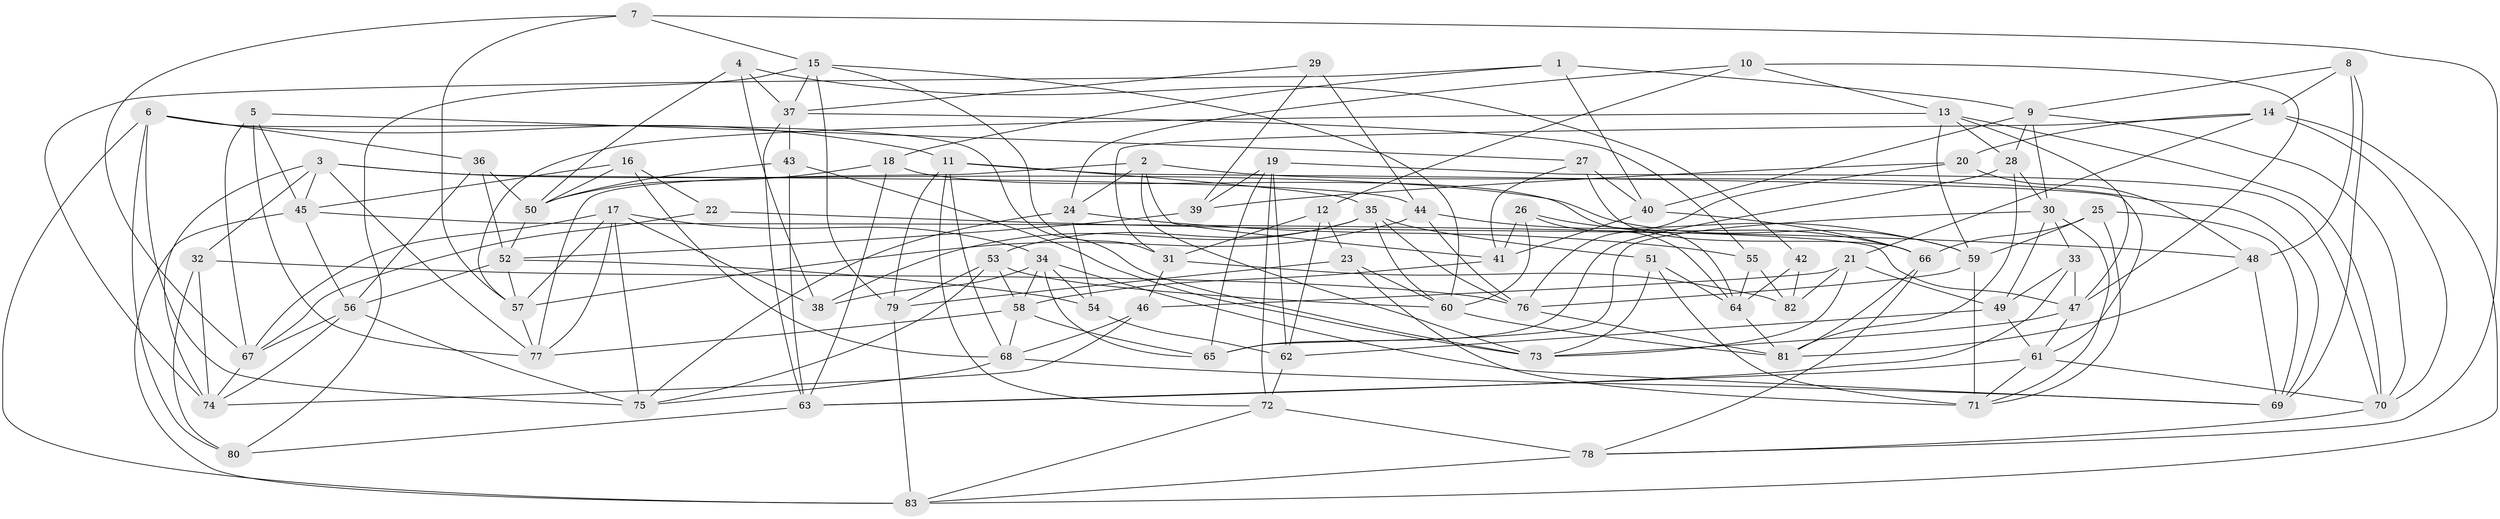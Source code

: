// original degree distribution, {4: 1.0}
// Generated by graph-tools (version 1.1) at 2025/38/03/04/25 23:38:06]
// undirected, 83 vertices, 210 edges
graph export_dot {
  node [color=gray90,style=filled];
  1;
  2;
  3;
  4;
  5;
  6;
  7;
  8;
  9;
  10;
  11;
  12;
  13;
  14;
  15;
  16;
  17;
  18;
  19;
  20;
  21;
  22;
  23;
  24;
  25;
  26;
  27;
  28;
  29;
  30;
  31;
  32;
  33;
  34;
  35;
  36;
  37;
  38;
  39;
  40;
  41;
  42;
  43;
  44;
  45;
  46;
  47;
  48;
  49;
  50;
  51;
  52;
  53;
  54;
  55;
  56;
  57;
  58;
  59;
  60;
  61;
  62;
  63;
  64;
  65;
  66;
  67;
  68;
  69;
  70;
  71;
  72;
  73;
  74;
  75;
  76;
  77;
  78;
  79;
  80;
  81;
  82;
  83;
  1 -- 9 [weight=1.0];
  1 -- 18 [weight=1.0];
  1 -- 40 [weight=1.0];
  1 -- 74 [weight=1.0];
  2 -- 24 [weight=2.0];
  2 -- 41 [weight=1.0];
  2 -- 69 [weight=1.0];
  2 -- 73 [weight=1.0];
  2 -- 77 [weight=1.0];
  3 -- 32 [weight=1.0];
  3 -- 44 [weight=1.0];
  3 -- 45 [weight=1.0];
  3 -- 59 [weight=1.0];
  3 -- 74 [weight=1.0];
  3 -- 77 [weight=1.0];
  4 -- 37 [weight=1.0];
  4 -- 38 [weight=1.0];
  4 -- 42 [weight=1.0];
  4 -- 50 [weight=1.0];
  5 -- 27 [weight=1.0];
  5 -- 45 [weight=1.0];
  5 -- 67 [weight=1.0];
  5 -- 77 [weight=1.0];
  6 -- 11 [weight=1.0];
  6 -- 36 [weight=1.0];
  6 -- 73 [weight=1.0];
  6 -- 75 [weight=1.0];
  6 -- 80 [weight=1.0];
  6 -- 83 [weight=1.0];
  7 -- 15 [weight=1.0];
  7 -- 57 [weight=1.0];
  7 -- 67 [weight=1.0];
  7 -- 78 [weight=1.0];
  8 -- 9 [weight=1.0];
  8 -- 14 [weight=1.0];
  8 -- 48 [weight=1.0];
  8 -- 69 [weight=1.0];
  9 -- 28 [weight=1.0];
  9 -- 30 [weight=1.0];
  9 -- 40 [weight=1.0];
  9 -- 70 [weight=1.0];
  10 -- 12 [weight=1.0];
  10 -- 13 [weight=1.0];
  10 -- 24 [weight=1.0];
  10 -- 47 [weight=1.0];
  11 -- 35 [weight=1.0];
  11 -- 61 [weight=1.0];
  11 -- 68 [weight=1.0];
  11 -- 72 [weight=1.0];
  11 -- 79 [weight=1.0];
  12 -- 23 [weight=1.0];
  12 -- 31 [weight=1.0];
  12 -- 62 [weight=1.0];
  13 -- 28 [weight=1.0];
  13 -- 47 [weight=1.0];
  13 -- 57 [weight=1.0];
  13 -- 59 [weight=1.0];
  13 -- 70 [weight=1.0];
  14 -- 20 [weight=1.0];
  14 -- 21 [weight=1.0];
  14 -- 31 [weight=1.0];
  14 -- 70 [weight=1.0];
  14 -- 83 [weight=1.0];
  15 -- 31 [weight=1.0];
  15 -- 37 [weight=1.0];
  15 -- 60 [weight=1.0];
  15 -- 79 [weight=1.0];
  15 -- 80 [weight=1.0];
  16 -- 22 [weight=1.0];
  16 -- 45 [weight=1.0];
  16 -- 50 [weight=1.0];
  16 -- 68 [weight=1.0];
  17 -- 34 [weight=1.0];
  17 -- 38 [weight=1.0];
  17 -- 57 [weight=1.0];
  17 -- 67 [weight=1.0];
  17 -- 75 [weight=1.0];
  17 -- 77 [weight=1.0];
  18 -- 50 [weight=1.0];
  18 -- 63 [weight=1.0];
  18 -- 64 [weight=1.0];
  19 -- 39 [weight=1.0];
  19 -- 62 [weight=2.0];
  19 -- 65 [weight=1.0];
  19 -- 70 [weight=1.0];
  19 -- 72 [weight=1.0];
  20 -- 39 [weight=1.0];
  20 -- 48 [weight=1.0];
  20 -- 76 [weight=1.0];
  21 -- 46 [weight=1.0];
  21 -- 49 [weight=2.0];
  21 -- 73 [weight=1.0];
  21 -- 82 [weight=1.0];
  22 -- 48 [weight=2.0];
  22 -- 67 [weight=1.0];
  23 -- 60 [weight=1.0];
  23 -- 71 [weight=1.0];
  23 -- 79 [weight=1.0];
  24 -- 54 [weight=1.0];
  24 -- 55 [weight=1.0];
  24 -- 75 [weight=1.0];
  25 -- 59 [weight=1.0];
  25 -- 66 [weight=1.0];
  25 -- 69 [weight=1.0];
  25 -- 71 [weight=1.0];
  26 -- 41 [weight=1.0];
  26 -- 60 [weight=1.0];
  26 -- 64 [weight=1.0];
  26 -- 66 [weight=1.0];
  27 -- 40 [weight=1.0];
  27 -- 41 [weight=1.0];
  27 -- 66 [weight=1.0];
  28 -- 30 [weight=1.0];
  28 -- 65 [weight=2.0];
  28 -- 81 [weight=1.0];
  29 -- 37 [weight=1.0];
  29 -- 39 [weight=1.0];
  29 -- 44 [weight=2.0];
  30 -- 33 [weight=1.0];
  30 -- 49 [weight=1.0];
  30 -- 65 [weight=1.0];
  30 -- 71 [weight=1.0];
  31 -- 46 [weight=1.0];
  31 -- 82 [weight=2.0];
  32 -- 74 [weight=1.0];
  32 -- 76 [weight=1.0];
  32 -- 80 [weight=1.0];
  33 -- 47 [weight=1.0];
  33 -- 49 [weight=1.0];
  33 -- 63 [weight=1.0];
  34 -- 38 [weight=1.0];
  34 -- 54 [weight=1.0];
  34 -- 58 [weight=1.0];
  34 -- 65 [weight=1.0];
  34 -- 69 [weight=1.0];
  35 -- 38 [weight=1.0];
  35 -- 51 [weight=1.0];
  35 -- 53 [weight=1.0];
  35 -- 60 [weight=1.0];
  35 -- 76 [weight=1.0];
  36 -- 50 [weight=1.0];
  36 -- 52 [weight=1.0];
  36 -- 56 [weight=1.0];
  37 -- 43 [weight=1.0];
  37 -- 55 [weight=1.0];
  37 -- 63 [weight=1.0];
  39 -- 52 [weight=1.0];
  40 -- 41 [weight=2.0];
  40 -- 66 [weight=1.0];
  41 -- 58 [weight=1.0];
  42 -- 64 [weight=1.0];
  42 -- 82 [weight=2.0];
  43 -- 50 [weight=1.0];
  43 -- 63 [weight=1.0];
  43 -- 73 [weight=1.0];
  44 -- 57 [weight=1.0];
  44 -- 59 [weight=1.0];
  44 -- 76 [weight=1.0];
  45 -- 47 [weight=1.0];
  45 -- 56 [weight=1.0];
  45 -- 83 [weight=1.0];
  46 -- 68 [weight=1.0];
  46 -- 74 [weight=1.0];
  47 -- 61 [weight=1.0];
  47 -- 73 [weight=1.0];
  48 -- 69 [weight=1.0];
  48 -- 81 [weight=1.0];
  49 -- 61 [weight=1.0];
  49 -- 62 [weight=1.0];
  50 -- 52 [weight=1.0];
  51 -- 64 [weight=1.0];
  51 -- 71 [weight=1.0];
  51 -- 73 [weight=1.0];
  52 -- 54 [weight=1.0];
  52 -- 56 [weight=1.0];
  52 -- 57 [weight=1.0];
  53 -- 58 [weight=1.0];
  53 -- 60 [weight=1.0];
  53 -- 75 [weight=1.0];
  53 -- 79 [weight=2.0];
  54 -- 62 [weight=1.0];
  55 -- 64 [weight=1.0];
  55 -- 82 [weight=1.0];
  56 -- 67 [weight=1.0];
  56 -- 74 [weight=1.0];
  56 -- 75 [weight=1.0];
  57 -- 77 [weight=1.0];
  58 -- 65 [weight=1.0];
  58 -- 68 [weight=1.0];
  58 -- 77 [weight=1.0];
  59 -- 71 [weight=1.0];
  59 -- 76 [weight=1.0];
  60 -- 81 [weight=1.0];
  61 -- 63 [weight=1.0];
  61 -- 70 [weight=1.0];
  61 -- 71 [weight=1.0];
  62 -- 72 [weight=1.0];
  63 -- 80 [weight=1.0];
  64 -- 81 [weight=1.0];
  66 -- 78 [weight=1.0];
  66 -- 81 [weight=1.0];
  67 -- 74 [weight=1.0];
  68 -- 69 [weight=1.0];
  68 -- 75 [weight=1.0];
  70 -- 78 [weight=1.0];
  72 -- 78 [weight=2.0];
  72 -- 83 [weight=1.0];
  76 -- 81 [weight=1.0];
  78 -- 83 [weight=1.0];
  79 -- 83 [weight=1.0];
}
